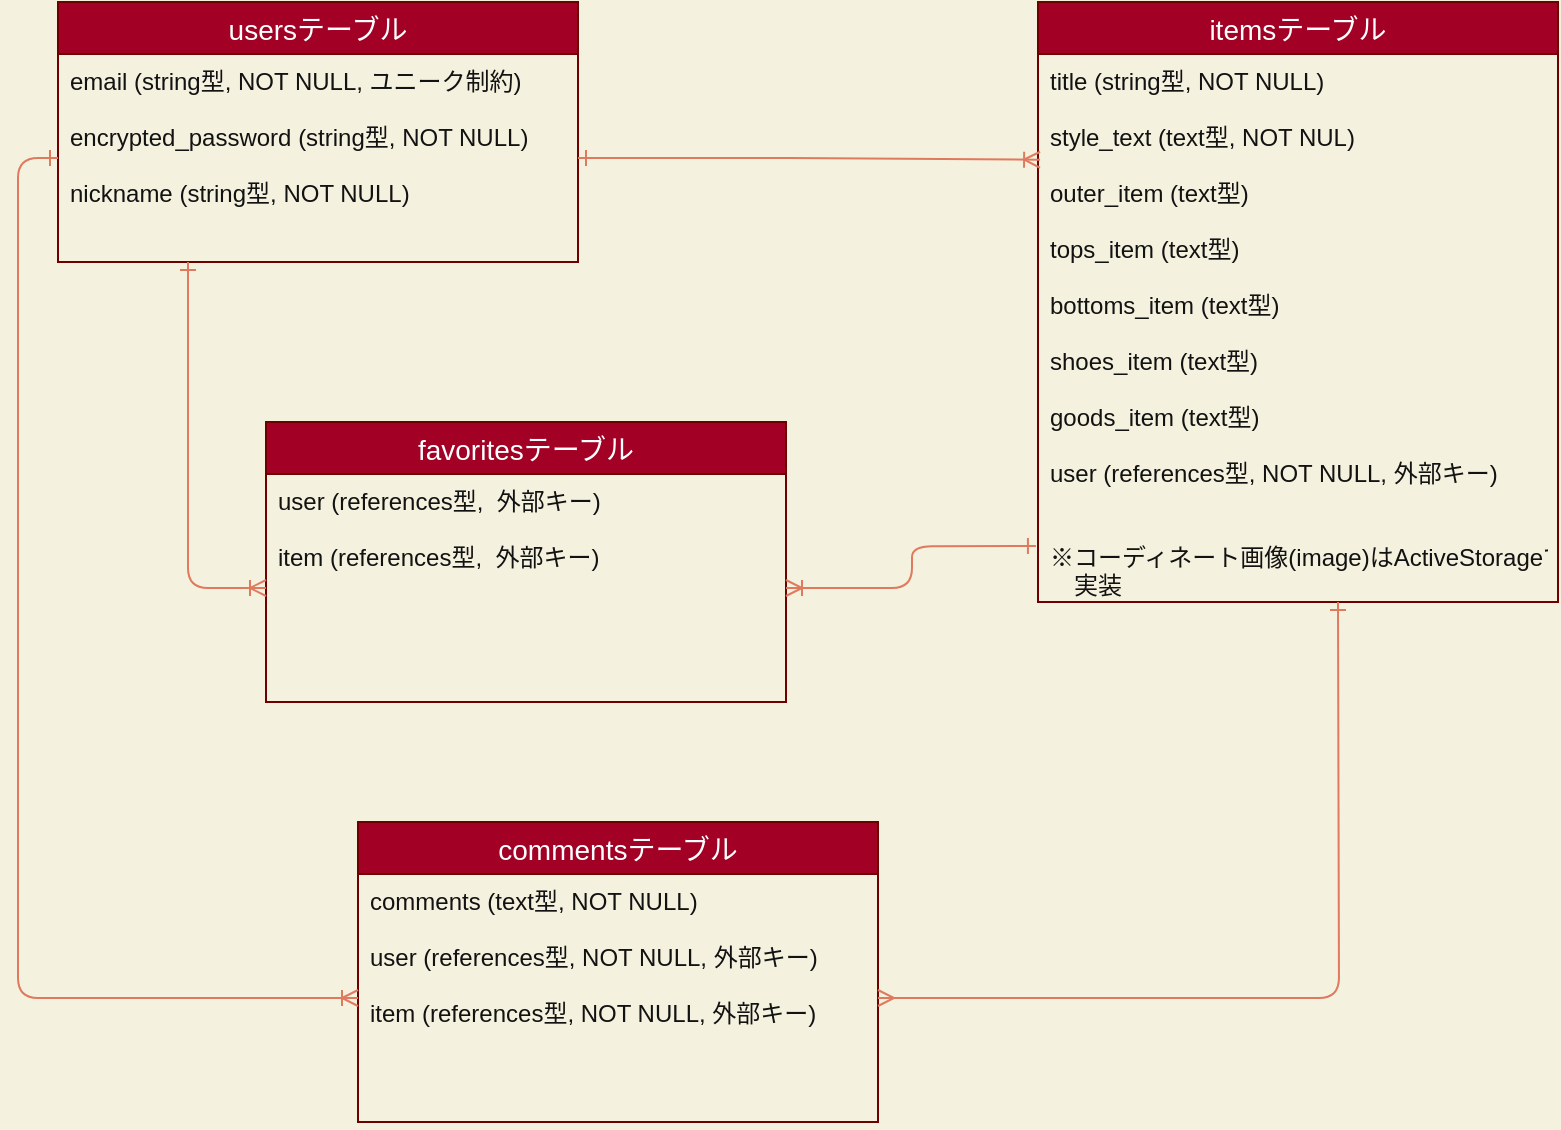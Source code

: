 <mxfile>
    <diagram id="3iml5rIuKYu7C5UfthV9" name="ページ1">
        <mxGraphModel dx="312" dy="569" grid="1" gridSize="10" guides="1" tooltips="1" connect="1" arrows="0" fold="1" page="1" pageScale="1" pageWidth="827" pageHeight="1169" background="#F4F1DE" math="0" shadow="0">
            <root>
                <mxCell id="0"/>
                <mxCell id="1" parent="0"/>
                <mxCell id="2" value="usersテーブル" style="swimlane;fontStyle=0;childLayout=stackLayout;horizontal=1;startSize=26;horizontalStack=0;resizeParent=1;resizeParentMax=0;resizeLast=0;collapsible=1;marginBottom=0;align=center;fontSize=14;rounded=0;fontColor=#ffffff;strokeColor=#6F0000;fillColor=#a20025;" parent="1" vertex="1">
                    <mxGeometry x="50" y="40" width="260" height="130" as="geometry"/>
                </mxCell>
                <mxCell id="3" value="email (string型, NOT NULL, ユニーク制約)&#10;&#10;encrypted_password (string型, NOT NULL)&#10;&#10;nickname (string型, NOT NULL)" style="text;strokeColor=none;fillColor=none;spacingLeft=4;spacingRight=4;overflow=hidden;rotatable=0;points=[[0,0.5],[1,0.5]];portConstraint=eastwest;fontSize=12;fontColor=#121212;" parent="2" vertex="1">
                    <mxGeometry y="26" width="260" height="104" as="geometry"/>
                </mxCell>
                <mxCell id="6" value="favoritesテーブル" style="swimlane;fontStyle=0;childLayout=stackLayout;horizontal=1;startSize=26;horizontalStack=0;resizeParent=1;resizeParentMax=0;resizeLast=0;collapsible=1;marginBottom=0;align=center;fontSize=14;rounded=0;fontColor=#ffffff;strokeColor=#6F0000;fillColor=#a20025;" parent="1" vertex="1">
                    <mxGeometry x="154" y="250" width="260" height="140" as="geometry"/>
                </mxCell>
                <mxCell id="7" value="user (references型,  外部キー)&#10;&#10;item (references型,  外部キー)" style="text;strokeColor=none;fillColor=none;spacingLeft=4;spacingRight=4;overflow=hidden;rotatable=0;points=[[0,0.5],[1,0.5]];portConstraint=eastwest;fontSize=12;fontColor=#121212;" parent="6" vertex="1">
                    <mxGeometry y="26" width="260" height="114" as="geometry"/>
                </mxCell>
                <mxCell id="10" value="itemsテーブル" style="swimlane;fontStyle=0;childLayout=stackLayout;horizontal=1;startSize=26;horizontalStack=0;resizeParent=1;resizeParentMax=0;resizeLast=0;collapsible=1;marginBottom=0;align=center;fontSize=14;rounded=0;fontColor=#ffffff;strokeColor=#6F0000;fillColor=#a20025;" parent="1" vertex="1">
                    <mxGeometry x="540" y="40" width="260" height="300" as="geometry"/>
                </mxCell>
                <mxCell id="11" value="title (string型, NOT NULL)&#10;&#10;style_text (text型, NOT NUL)&#10;&#10;outer_item (text型)&#10;&#10;tops_item (text型)&#10;&#10;bottoms_item (text型)&#10;&#10;shoes_item (text型)&#10;&#10;goods_item (text型)&#10;&#10;user (references型, NOT NULL, 外部キー)&#10;&#10;&#10;※コーディネート画像(image)はActiveStorageで&#10;　実装" style="text;strokeColor=none;fillColor=none;spacingLeft=4;spacingRight=4;overflow=hidden;rotatable=0;points=[[0,0.5],[1,0.5]];portConstraint=eastwest;fontSize=12;labelBackgroundColor=none;fontColor=#121212;" parent="10" vertex="1">
                    <mxGeometry y="26" width="260" height="274" as="geometry"/>
                </mxCell>
                <mxCell id="14" value="commentsテーブル" style="swimlane;fontStyle=0;childLayout=stackLayout;horizontal=1;startSize=26;horizontalStack=0;resizeParent=1;resizeParentMax=0;resizeLast=0;collapsible=1;marginBottom=0;align=center;fontSize=14;rounded=0;fontColor=#ffffff;strokeColor=#6F0000;fillColor=#a20025;" parent="1" vertex="1">
                    <mxGeometry x="200" y="450" width="260" height="150" as="geometry"/>
                </mxCell>
                <mxCell id="15" value="comments (text型, NOT NULL)&#10;&#10;user (references型, NOT NULL, 外部キー)&#10;&#10;item (references型, NOT NULL, 外部キー)&#10;" style="text;strokeColor=none;fillColor=none;spacingLeft=4;spacingRight=4;overflow=hidden;rotatable=0;points=[[0,0.5],[1,0.5]];portConstraint=eastwest;fontSize=12;fontColor=#121212;" parent="14" vertex="1">
                    <mxGeometry y="26" width="260" height="124" as="geometry"/>
                </mxCell>
                <mxCell id="25" style="edgeStyle=orthogonalEdgeStyle;curved=0;rounded=1;orthogonalLoop=1;jettySize=auto;html=1;exitX=0;exitY=0.5;exitDx=0;exitDy=0;entryX=0;entryY=0.5;entryDx=0;entryDy=0;fontColor=#121212;strokeColor=#E07A5F;fillColor=#F2CC8F;endArrow=ERoneToMany;endFill=0;startArrow=ERone;startFill=0;" parent="1" source="3" target="15" edge="1">
                    <mxGeometry relative="1" as="geometry"/>
                </mxCell>
                <mxCell id="26" style="edgeStyle=orthogonalEdgeStyle;curved=0;rounded=1;orthogonalLoop=1;jettySize=auto;html=1;exitX=1;exitY=0.5;exitDx=0;exitDy=0;fontColor=#121212;strokeColor=#E07A5F;fillColor=#F2CC8F;startArrow=ERmany;startFill=0;endArrow=ERone;endFill=0;" parent="1" source="15" edge="1">
                    <mxGeometry relative="1" as="geometry">
                        <mxPoint x="690" y="340" as="targetPoint"/>
                    </mxGeometry>
                </mxCell>
                <mxCell id="27" style="edgeStyle=orthogonalEdgeStyle;curved=0;rounded=1;orthogonalLoop=1;jettySize=auto;html=1;exitX=1;exitY=0.5;exitDx=0;exitDy=0;entryX=0.004;entryY=0.193;entryDx=0;entryDy=0;entryPerimeter=0;fontColor=#121212;strokeColor=#E07A5F;fillColor=#F2CC8F;startArrow=ERone;startFill=0;endArrow=ERoneToMany;endFill=0;" parent="1" source="3" target="11" edge="1">
                    <mxGeometry relative="1" as="geometry"/>
                </mxCell>
                <mxCell id="28" style="edgeStyle=orthogonalEdgeStyle;curved=0;rounded=1;orthogonalLoop=1;jettySize=auto;html=1;exitX=0;exitY=0.5;exitDx=0;exitDy=0;entryX=0.25;entryY=1;entryDx=0;entryDy=0;entryPerimeter=0;fontColor=#121212;strokeColor=#E07A5F;fillColor=#F2CC8F;startArrow=ERoneToMany;startFill=0;endArrow=ERone;endFill=0;" parent="1" source="7" target="3" edge="1">
                    <mxGeometry relative="1" as="geometry"/>
                </mxCell>
                <mxCell id="29" style="edgeStyle=orthogonalEdgeStyle;curved=0;rounded=1;orthogonalLoop=1;jettySize=auto;html=1;exitX=1;exitY=0.5;exitDx=0;exitDy=0;entryX=-0.004;entryY=0.898;entryDx=0;entryDy=0;entryPerimeter=0;fontColor=#121212;strokeColor=#E07A5F;fillColor=#F2CC8F;startArrow=ERoneToMany;startFill=0;endArrow=ERone;endFill=0;" parent="1" source="7" target="11" edge="1">
                    <mxGeometry relative="1" as="geometry"/>
                </mxCell>
            </root>
        </mxGraphModel>
    </diagram>
</mxfile>